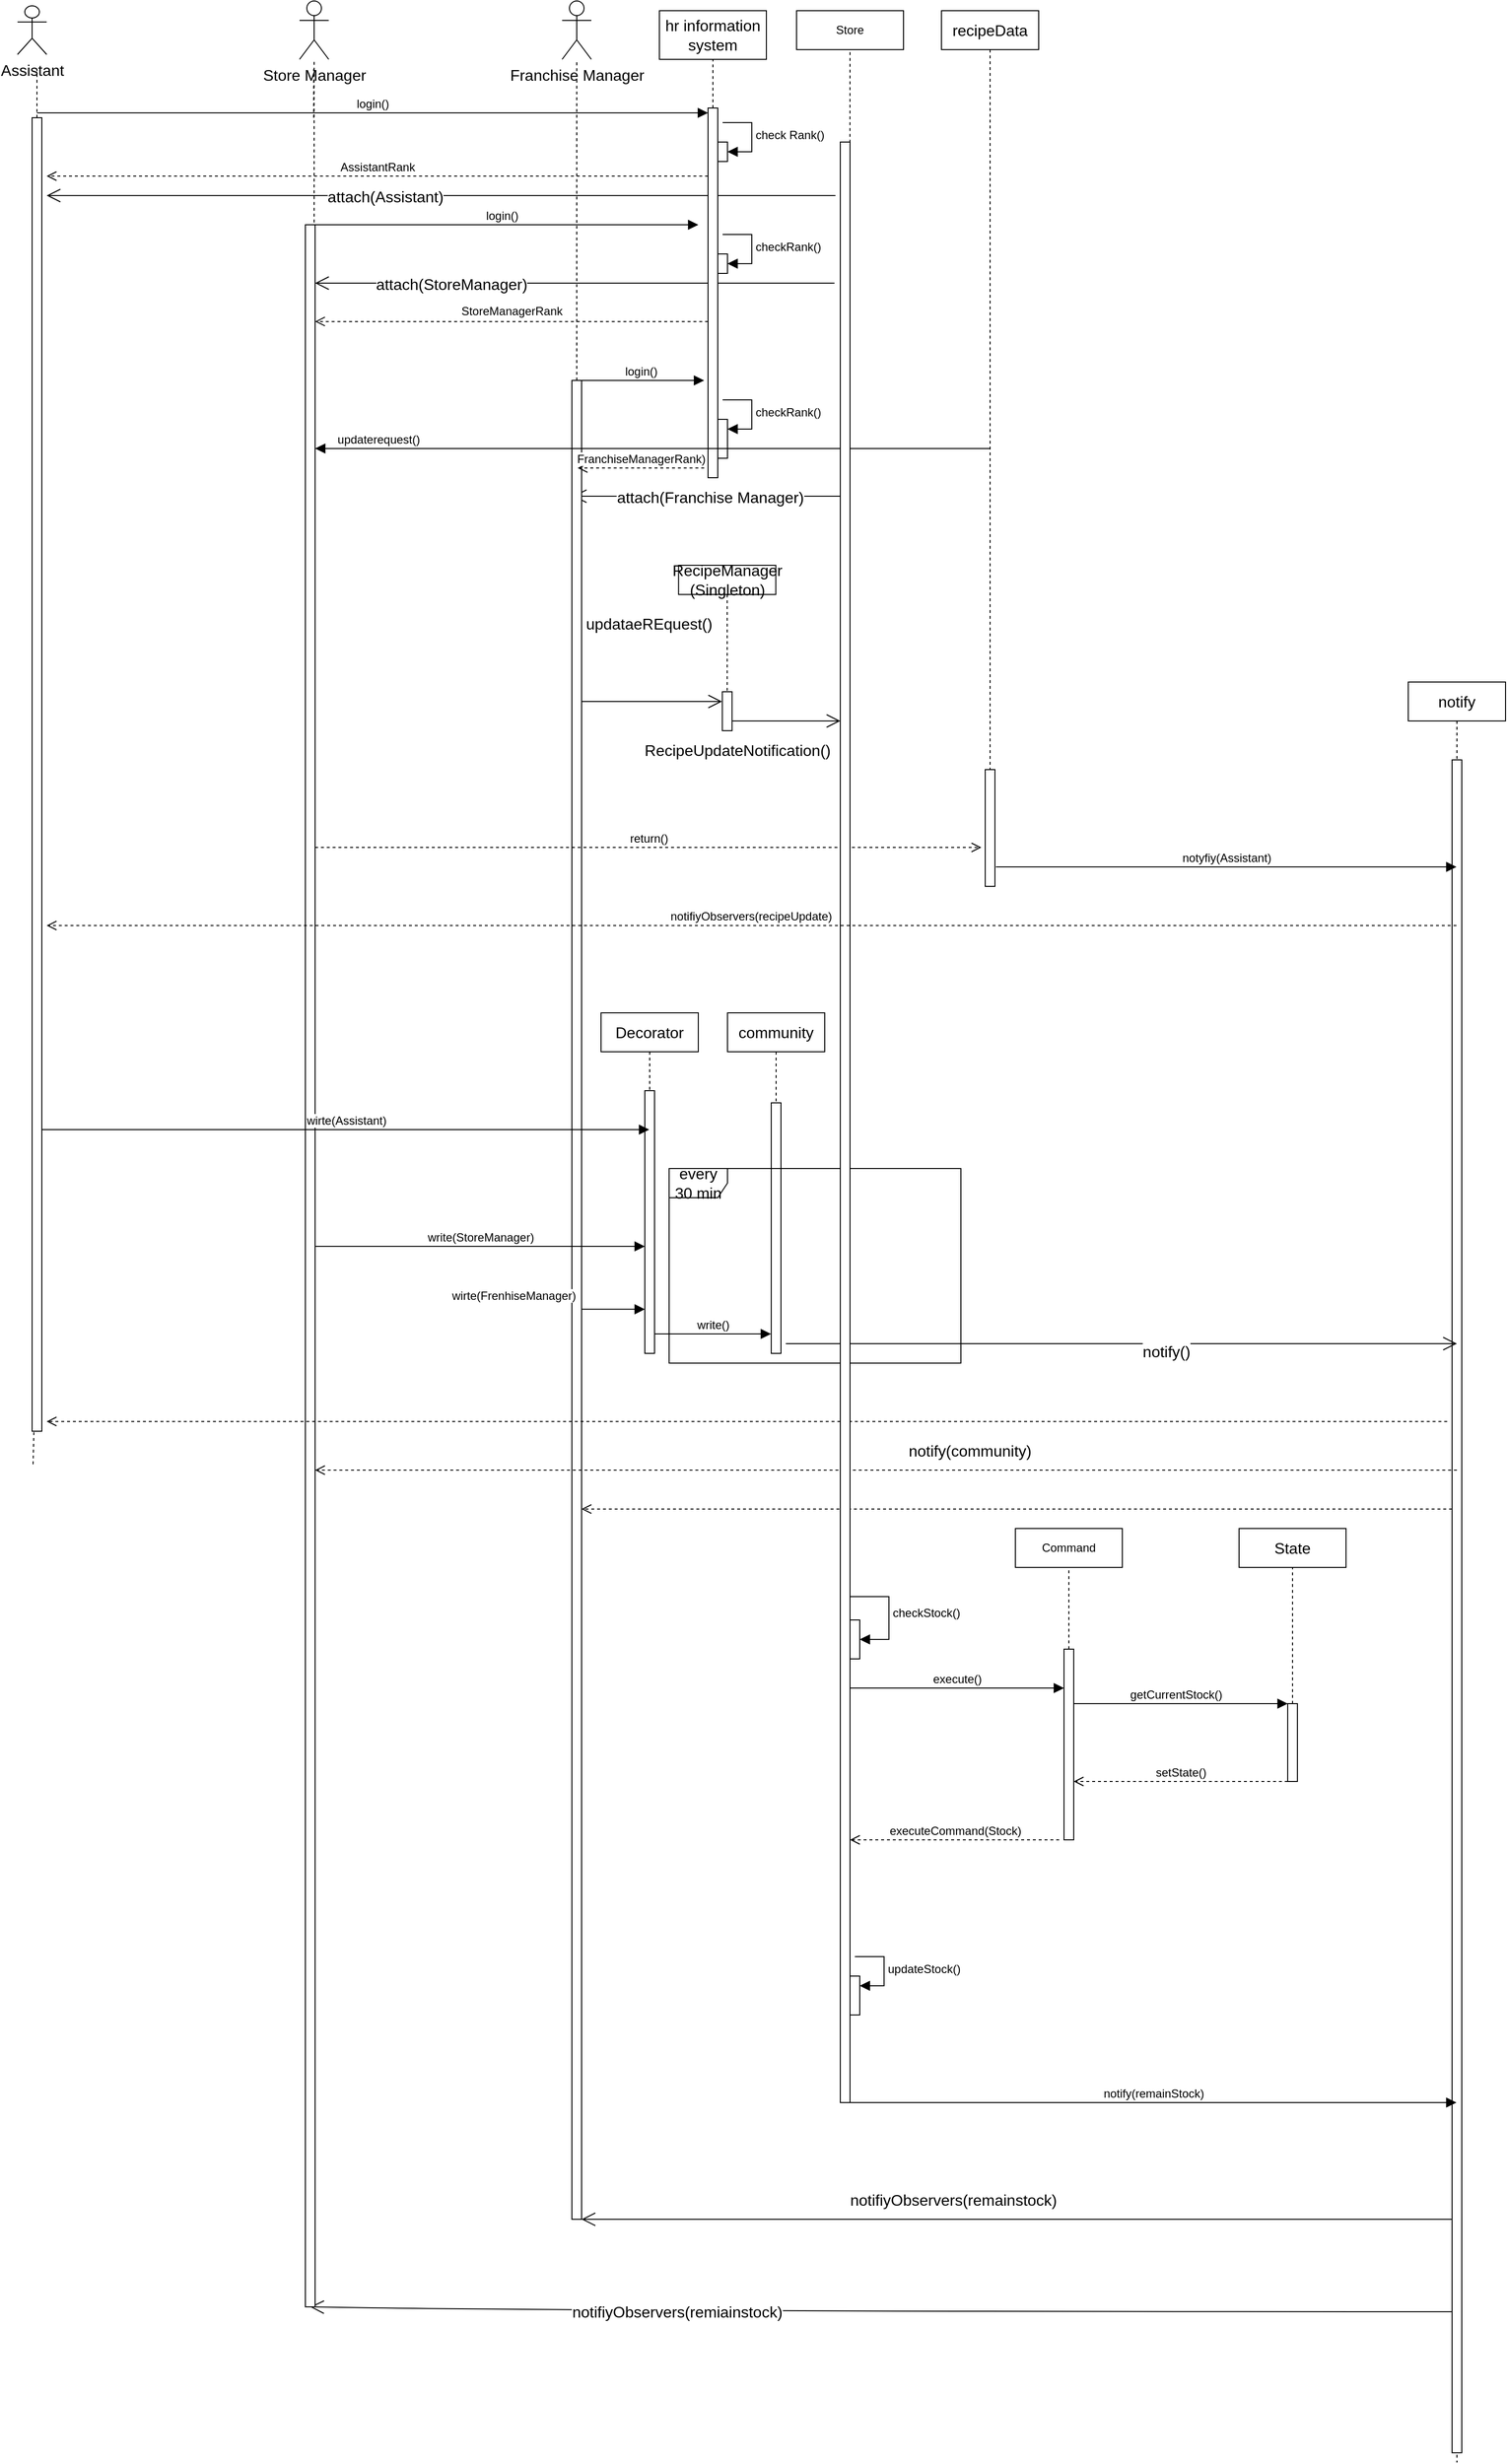 <mxfile version="22.1.7" type="github">
  <diagram name="Page-1" id="2YBvvXClWsGukQMizWep">
    <mxGraphModel dx="2350" dy="880" grid="1" gridSize="10" guides="1" tooltips="1" connect="1" arrows="1" fold="1" page="1" pageScale="1" pageWidth="850" pageHeight="1100" math="0" shadow="0">
      <root>
        <mxCell id="0" />
        <mxCell id="1" parent="0" />
        <mxCell id="p7WoEbJchlRS9h8bYFal-6" value="" style="endArrow=none;dashed=1;html=1;rounded=0;fontSize=12;startSize=8;endSize=8;curved=1;entryX=0.5;entryY=1;entryDx=0;entryDy=0;" parent="1" edge="1" source="8JMWmsobs42TtY2pyzW2-10">
          <mxGeometry width="50" height="50" relative="1" as="geometry">
            <mxPoint x="-760" y="1330" as="sourcePoint" />
            <mxPoint x="-760" y="110" as="targetPoint" />
          </mxGeometry>
        </mxCell>
        <mxCell id="p7WoEbJchlRS9h8bYFal-7" value="" style="endArrow=none;dashed=1;html=1;rounded=0;fontSize=12;startSize=8;endSize=8;curved=1;entryX=0.5;entryY=1;entryDx=0;entryDy=0;" parent="1" edge="1">
          <mxGeometry width="50" height="50" relative="1" as="geometry">
            <mxPoint x="-475.5" y="160" as="sourcePoint" />
            <mxPoint x="-475.5" y="110" as="targetPoint" />
          </mxGeometry>
        </mxCell>
        <mxCell id="p7WoEbJchlRS9h8bYFal-17" value="" style="endArrow=none;dashed=1;html=1;rounded=0;fontSize=12;startSize=8;endSize=8;curved=1;" parent="1" target="p7WoEbJchlRS9h8bYFal-27" edge="1">
          <mxGeometry width="50" height="50" relative="1" as="geometry">
            <mxPoint x="-475" y="1341.6" as="sourcePoint" />
            <mxPoint x="-475" y="280" as="targetPoint" />
          </mxGeometry>
        </mxCell>
        <mxCell id="p7WoEbJchlRS9h8bYFal-18" value="Assistant" style="shape=umlActor;verticalLabelPosition=bottom;verticalAlign=top;html=1;fontSize=16;" parent="1" vertex="1">
          <mxGeometry x="-780" y="45" width="30" height="50" as="geometry" />
        </mxCell>
        <mxCell id="p7WoEbJchlRS9h8bYFal-27" value="Store Manager" style="shape=umlActor;verticalLabelPosition=bottom;verticalAlign=top;html=1;fontSize=16;" parent="1" vertex="1">
          <mxGeometry x="-490" y="40" width="30" height="60" as="geometry" />
        </mxCell>
        <mxCell id="p7WoEbJchlRS9h8bYFal-36" value="Franchise Manager" style="shape=umlActor;verticalLabelPosition=bottom;verticalAlign=top;html=1;fontSize=16;" parent="1" vertex="1">
          <mxGeometry x="-220" y="40" width="30" height="60" as="geometry" />
        </mxCell>
        <mxCell id="gc6M7kXXbNBJsoaqooto-32" value="" style="endArrow=none;dashed=1;html=1;rounded=0;fontSize=12;startSize=8;endSize=8;curved=1;" parent="1" source="4-8IhBOuxSo1LfB9Gyf2-16" target="p7WoEbJchlRS9h8bYFal-36" edge="1">
          <mxGeometry width="50" height="50" relative="1" as="geometry">
            <mxPoint x="-207.5" y="1320" as="sourcePoint" />
            <mxPoint x="-202.5" y="810" as="targetPoint" />
          </mxGeometry>
        </mxCell>
        <mxCell id="WMcf0pYSPStvVH_ctqiE-1" value="Store" style="html=1;whiteSpace=wrap;" parent="1" vertex="1">
          <mxGeometry x="21" y="50" width="110" height="40" as="geometry" />
        </mxCell>
        <mxCell id="WMcf0pYSPStvVH_ctqiE-8" value="" style="endArrow=none;dashed=1;html=1;rounded=0;entryX=0.5;entryY=1;entryDx=0;entryDy=0;" parent="1" edge="1" target="WMcf0pYSPStvVH_ctqiE-1">
          <mxGeometry width="50" height="50" relative="1" as="geometry">
            <mxPoint x="74.91" y="1379.6" as="sourcePoint" />
            <mxPoint x="74.5" y="320" as="targetPoint" />
          </mxGeometry>
        </mxCell>
        <mxCell id="4-8IhBOuxSo1LfB9Gyf2-3" value="" style="endArrow=open;endFill=1;endSize=12;html=1;rounded=0;fontSize=12;curved=1;" parent="1" edge="1">
          <mxGeometry width="160" relative="1" as="geometry">
            <mxPoint x="60" y="330" as="sourcePoint" />
            <mxPoint x="-474.0" y="330" as="targetPoint" />
          </mxGeometry>
        </mxCell>
        <mxCell id="4-8IhBOuxSo1LfB9Gyf2-4" value="attach(StoreManager)" style="edgeLabel;html=1;align=center;verticalAlign=middle;resizable=0;points=[];fontSize=16;" parent="4-8IhBOuxSo1LfB9Gyf2-3" vertex="1" connectable="0">
          <mxGeometry x="0.226" y="1" relative="1" as="geometry">
            <mxPoint x="-67" as="offset" />
          </mxGeometry>
        </mxCell>
        <mxCell id="4-8IhBOuxSo1LfB9Gyf2-5" value="" style="endArrow=open;endFill=1;endSize=12;html=1;rounded=0;fontSize=12;curved=1;entryX=1;entryY=1;entryDx=0;entryDy=-5;entryPerimeter=0;" parent="1" edge="1" source="8JMWmsobs42TtY2pyzW2-98">
          <mxGeometry width="160" relative="1" as="geometry">
            <mxPoint x="71" y="2415" as="sourcePoint" />
            <mxPoint x="-479" y="2410" as="targetPoint" />
            <Array as="points">
              <mxPoint x="-199" y="2415" />
            </Array>
          </mxGeometry>
        </mxCell>
        <mxCell id="4-8IhBOuxSo1LfB9Gyf2-6" value="notifiyObservers(remiainstock)" style="edgeLabel;html=1;align=center;verticalAlign=middle;resizable=0;points=[];fontSize=16;" parent="4-8IhBOuxSo1LfB9Gyf2-5" vertex="1" connectable="0">
          <mxGeometry x="0.226" y="1" relative="1" as="geometry">
            <mxPoint x="-79" y="-1" as="offset" />
          </mxGeometry>
        </mxCell>
        <mxCell id="4-8IhBOuxSo1LfB9Gyf2-8" value="" style="endArrow=open;endFill=1;endSize=12;html=1;rounded=0;fontSize=12;curved=1;" parent="1" edge="1">
          <mxGeometry width="160" relative="1" as="geometry">
            <mxPoint x="66" y="549" as="sourcePoint" />
            <mxPoint x="-209" y="549" as="targetPoint" />
          </mxGeometry>
        </mxCell>
        <mxCell id="4-8IhBOuxSo1LfB9Gyf2-9" value="attach(Franchise Manager)" style="edgeLabel;html=1;align=center;verticalAlign=middle;resizable=0;points=[];fontSize=16;" parent="4-8IhBOuxSo1LfB9Gyf2-8" vertex="1" connectable="0">
          <mxGeometry x="0.226" y="1" relative="1" as="geometry">
            <mxPoint x="34" as="offset" />
          </mxGeometry>
        </mxCell>
        <mxCell id="4-8IhBOuxSo1LfB9Gyf2-12" value="" style="endArrow=open;endFill=1;endSize=12;html=1;rounded=0;fontSize=12;curved=1;" parent="1" edge="1" source="8JMWmsobs42TtY2pyzW2-98">
          <mxGeometry width="160" relative="1" as="geometry">
            <mxPoint x="70" y="2320" as="sourcePoint" />
            <mxPoint x="-200" y="2320" as="targetPoint" />
          </mxGeometry>
        </mxCell>
        <mxCell id="4-8IhBOuxSo1LfB9Gyf2-13" value="notifiyObservers(remainstock)" style="edgeLabel;html=1;align=center;verticalAlign=middle;resizable=0;points=[];fontSize=16;" parent="4-8IhBOuxSo1LfB9Gyf2-12" vertex="1" connectable="0">
          <mxGeometry x="0.226" y="1" relative="1" as="geometry">
            <mxPoint x="34" y="-21" as="offset" />
          </mxGeometry>
        </mxCell>
        <mxCell id="4-8IhBOuxSo1LfB9Gyf2-15" value="" style="html=1;points=[[0,0,0,0,5],[0,1,0,0,-5],[1,0,0,0,5],[1,1,0,0,-5]];perimeter=orthogonalPerimeter;outlineConnect=0;targetShapes=umlLifeline;portConstraint=eastwest;newEdgeStyle={&quot;curved&quot;:0,&quot;rounded&quot;:0};fontSize=16;" parent="1" vertex="1">
          <mxGeometry x="-484" y="270" width="10" height="2140" as="geometry" />
        </mxCell>
        <mxCell id="4-8IhBOuxSo1LfB9Gyf2-17" value="" style="endArrow=none;dashed=1;html=1;rounded=0;fontSize=12;startSize=8;endSize=8;curved=1;" parent="1" edge="1">
          <mxGeometry width="50" height="50" relative="1" as="geometry">
            <mxPoint x="-201.5" y="1760" as="sourcePoint" />
            <mxPoint x="-201.5" y="1650" as="targetPoint" />
          </mxGeometry>
        </mxCell>
        <mxCell id="4-8IhBOuxSo1LfB9Gyf2-16" value="" style="html=1;points=[[0,0,0,0,5],[0,1,0,0,-5],[1,0,0,0,5],[1,1,0,0,-5]];perimeter=orthogonalPerimeter;outlineConnect=0;targetShapes=umlLifeline;portConstraint=eastwest;newEdgeStyle={&quot;curved&quot;:0,&quot;rounded&quot;:0};fontSize=16;" parent="1" vertex="1">
          <mxGeometry x="-210" y="430" width="10" height="1890" as="geometry" />
        </mxCell>
        <mxCell id="4-8IhBOuxSo1LfB9Gyf2-26" value="" style="html=1;points=[[0,0,0,0,5],[0,1,0,0,-5],[1,0,0,0,5],[1,1,0,0,-5]];perimeter=orthogonalPerimeter;outlineConnect=0;targetShapes=umlLifeline;portConstraint=eastwest;newEdgeStyle={&quot;curved&quot;:0,&quot;rounded&quot;:0};fontSize=16;" parent="1" vertex="1">
          <mxGeometry x="76" y="2070" width="10" height="40" as="geometry" />
        </mxCell>
        <mxCell id="4-8IhBOuxSo1LfB9Gyf2-27" value="updateStock()" style="html=1;align=left;spacingLeft=2;endArrow=block;rounded=0;edgeStyle=orthogonalEdgeStyle;curved=0;rounded=0;fontSize=12;startSize=8;endSize=8;" parent="1" target="4-8IhBOuxSo1LfB9Gyf2-26" edge="1">
          <mxGeometry relative="1" as="geometry">
            <mxPoint x="81" y="2050" as="sourcePoint" />
            <Array as="points">
              <mxPoint x="111" y="2080" />
            </Array>
          </mxGeometry>
        </mxCell>
        <mxCell id="4-8IhBOuxSo1LfB9Gyf2-28" value="execute()" style="html=1;verticalAlign=bottom;endArrow=block;curved=0;rounded=0;fontSize=12;startSize=8;endSize=8;" parent="1" edge="1">
          <mxGeometry width="80" relative="1" as="geometry">
            <mxPoint x="76" y="1774" as="sourcePoint" />
            <mxPoint x="296" y="1774" as="targetPoint" />
          </mxGeometry>
        </mxCell>
        <mxCell id="4-8IhBOuxSo1LfB9Gyf2-31" value="executeCommand(Stock)" style="html=1;verticalAlign=bottom;endArrow=open;dashed=1;endSize=8;curved=0;rounded=0;fontSize=12;" parent="1" edge="1">
          <mxGeometry relative="1" as="geometry">
            <mxPoint x="291" y="1930" as="sourcePoint" />
            <mxPoint x="76" y="1930" as="targetPoint" />
          </mxGeometry>
        </mxCell>
        <mxCell id="4-8IhBOuxSo1LfB9Gyf2-38" value="getCurrentStock()" style="html=1;verticalAlign=bottom;endArrow=block;curved=0;rounded=0;fontSize=12;startSize=8;endSize=8;" parent="1" edge="1">
          <mxGeometry width="80" relative="1" as="geometry">
            <mxPoint x="296" y="1790" as="sourcePoint" />
            <mxPoint x="526" y="1790" as="targetPoint" />
            <mxPoint as="offset" />
          </mxGeometry>
        </mxCell>
        <mxCell id="4-8IhBOuxSo1LfB9Gyf2-40" value="" style="endArrow=none;dashed=1;html=1;rounded=0;entryX=0.569;entryY=1.008;entryDx=0;entryDy=0;entryPerimeter=0;" parent="1" target="4-8IhBOuxSo1LfB9Gyf2-39" edge="1">
          <mxGeometry width="50" height="50" relative="1" as="geometry">
            <mxPoint x="302" y="1932" as="sourcePoint" />
            <mxPoint x="310.5" y="1125" as="targetPoint" />
          </mxGeometry>
        </mxCell>
        <mxCell id="4-8IhBOuxSo1LfB9Gyf2-39" value="" style="html=1;points=[[0,0,0,0,5],[0,1,0,0,-5],[1,0,0,0,5],[1,1,0,0,-5]];perimeter=orthogonalPerimeter;outlineConnect=0;targetShapes=umlLifeline;portConstraint=eastwest;newEdgeStyle={&quot;curved&quot;:0,&quot;rounded&quot;:0};fontSize=16;" parent="1" vertex="1">
          <mxGeometry x="296" y="1734" width="10" height="196" as="geometry" />
        </mxCell>
        <mxCell id="4-8IhBOuxSo1LfB9Gyf2-42" value="" style="html=1;points=[[0,0,0,0,5],[0,1,0,0,-5],[1,0,0,0,5],[1,1,0,0,-5]];perimeter=orthogonalPerimeter;outlineConnect=0;targetShapes=umlLifeline;portConstraint=eastwest;newEdgeStyle={&quot;curved&quot;:0,&quot;rounded&quot;:0};fontSize=16;" parent="1" vertex="1">
          <mxGeometry x="526" y="1790" width="10" height="80" as="geometry" />
        </mxCell>
        <mxCell id="4-8IhBOuxSo1LfB9Gyf2-47" value="setState()" style="html=1;verticalAlign=bottom;endArrow=open;dashed=1;endSize=8;curved=0;rounded=0;fontSize=12;" parent="1" source="4-8IhBOuxSo1LfB9Gyf2-42" edge="1">
          <mxGeometry relative="1" as="geometry">
            <mxPoint x="386" y="1870" as="sourcePoint" />
            <mxPoint x="306" y="1870" as="targetPoint" />
          </mxGeometry>
        </mxCell>
        <mxCell id="8JMWmsobs42TtY2pyzW2-4" value="" style="endArrow=open;endFill=1;endSize=12;html=1;rounded=0;fontSize=12;curved=1;" edge="1" parent="1">
          <mxGeometry width="160" relative="1" as="geometry">
            <mxPoint x="61" y="240" as="sourcePoint" />
            <mxPoint x="-750" y="240" as="targetPoint" />
          </mxGeometry>
        </mxCell>
        <mxCell id="8JMWmsobs42TtY2pyzW2-5" value="attach(Assistant)" style="edgeLabel;html=1;align=center;verticalAlign=middle;resizable=0;points=[];fontSize=16;" vertex="1" connectable="0" parent="8JMWmsobs42TtY2pyzW2-4">
          <mxGeometry x="0.226" y="1" relative="1" as="geometry">
            <mxPoint x="34" as="offset" />
          </mxGeometry>
        </mxCell>
        <mxCell id="8JMWmsobs42TtY2pyzW2-9" value="" style="endArrow=none;dashed=1;html=1;rounded=0;fontSize=12;startSize=8;endSize=8;curved=1;" edge="1" parent="1" target="8JMWmsobs42TtY2pyzW2-10">
          <mxGeometry width="50" height="50" relative="1" as="geometry">
            <mxPoint x="-764" y="1544" as="sourcePoint" />
            <mxPoint x="-760" y="1270" as="targetPoint" />
            <Array as="points">
              <mxPoint x="-760" y="1380" />
            </Array>
          </mxGeometry>
        </mxCell>
        <mxCell id="8JMWmsobs42TtY2pyzW2-10" value="" style="html=1;points=[[0,0,0,0,5],[0,1,0,0,-5],[1,0,0,0,5],[1,1,0,0,-5]];perimeter=orthogonalPerimeter;outlineConnect=0;targetShapes=umlLifeline;portConstraint=eastwest;newEdgeStyle={&quot;curved&quot;:0,&quot;rounded&quot;:0};fontSize=16;" vertex="1" parent="1">
          <mxGeometry x="-765" y="160" width="10" height="1350" as="geometry" />
        </mxCell>
        <mxCell id="8JMWmsobs42TtY2pyzW2-11" value="" style="html=1;points=[[0,0,0,0,5],[0,1,0,0,-5],[1,0,0,0,5],[1,1,0,0,-5]];perimeter=orthogonalPerimeter;outlineConnect=0;targetShapes=umlLifeline;portConstraint=eastwest;newEdgeStyle={&quot;curved&quot;:0,&quot;rounded&quot;:0};fontSize=16;" vertex="1" parent="1">
          <mxGeometry x="76" y="1704" width="10" height="40" as="geometry" />
        </mxCell>
        <mxCell id="8JMWmsobs42TtY2pyzW2-12" value="checkStock()" style="html=1;align=left;spacingLeft=2;endArrow=block;rounded=0;edgeStyle=orthogonalEdgeStyle;curved=0;rounded=0;fontSize=12;startSize=8;endSize=8;" edge="1" target="8JMWmsobs42TtY2pyzW2-11" parent="1">
          <mxGeometry relative="1" as="geometry">
            <mxPoint x="76" y="1680" as="sourcePoint" />
            <Array as="points">
              <mxPoint x="116" y="1680" />
              <mxPoint x="116" y="1724" />
            </Array>
          </mxGeometry>
        </mxCell>
        <mxCell id="8JMWmsobs42TtY2pyzW2-13" value="hr information system" style="html=1;whiteSpace=wrap;fontSize=16;" vertex="1" parent="1">
          <mxGeometry x="-120" y="50" width="110" height="50" as="geometry" />
        </mxCell>
        <mxCell id="8JMWmsobs42TtY2pyzW2-14" value="" style="endArrow=none;dashed=1;html=1;rounded=0;fontSize=12;startSize=8;endSize=8;curved=1;entryX=0.5;entryY=1;entryDx=0;entryDy=0;" edge="1" parent="1" source="8JMWmsobs42TtY2pyzW2-16" target="8JMWmsobs42TtY2pyzW2-13">
          <mxGeometry width="50" height="50" relative="1" as="geometry">
            <mxPoint x="-65" y="450" as="sourcePoint" />
            <mxPoint x="-400" y="110" as="targetPoint" />
          </mxGeometry>
        </mxCell>
        <mxCell id="8JMWmsobs42TtY2pyzW2-17" value="" style="endArrow=none;dashed=1;html=1;rounded=0;fontSize=12;startSize=8;endSize=8;curved=1;entryX=0.5;entryY=1;entryDx=0;entryDy=0;" edge="1" parent="1" target="8JMWmsobs42TtY2pyzW2-16">
          <mxGeometry width="50" height="50" relative="1" as="geometry">
            <mxPoint x="-65" y="450" as="sourcePoint" />
            <mxPoint x="-65" y="100" as="targetPoint" />
          </mxGeometry>
        </mxCell>
        <mxCell id="8JMWmsobs42TtY2pyzW2-16" value="" style="html=1;points=[[0,0,0,0,5],[0,1,0,0,-5],[1,0,0,0,5],[1,1,0,0,-5]];perimeter=orthogonalPerimeter;outlineConnect=0;targetShapes=umlLifeline;portConstraint=eastwest;newEdgeStyle={&quot;curved&quot;:0,&quot;rounded&quot;:0};fontSize=16;" vertex="1" parent="1">
          <mxGeometry x="-70" y="150" width="10" height="380" as="geometry" />
        </mxCell>
        <mxCell id="8JMWmsobs42TtY2pyzW2-24" value="login()" style="html=1;verticalAlign=bottom;endArrow=block;curved=0;rounded=0;fontSize=12;startSize=8;endSize=8;entryX=0;entryY=0;entryDx=0;entryDy=5;entryPerimeter=0;" edge="1" parent="1" target="8JMWmsobs42TtY2pyzW2-16">
          <mxGeometry width="80" relative="1" as="geometry">
            <mxPoint x="-760" y="155" as="sourcePoint" />
            <mxPoint x="-684" y="150" as="targetPoint" />
          </mxGeometry>
        </mxCell>
        <mxCell id="8JMWmsobs42TtY2pyzW2-25" value="login()" style="html=1;verticalAlign=bottom;endArrow=block;curved=0;rounded=0;fontSize=12;startSize=8;endSize=8;" edge="1" parent="1">
          <mxGeometry width="80" relative="1" as="geometry">
            <mxPoint x="-484" y="270" as="sourcePoint" />
            <mxPoint x="-80" y="270" as="targetPoint" />
          </mxGeometry>
        </mxCell>
        <mxCell id="8JMWmsobs42TtY2pyzW2-26" value="login()" style="html=1;verticalAlign=bottom;endArrow=block;curved=0;rounded=0;fontSize=12;startSize=8;endSize=8;" edge="1" parent="1">
          <mxGeometry width="80" relative="1" as="geometry">
            <mxPoint x="-204" y="430" as="sourcePoint" />
            <mxPoint x="-74" y="430" as="targetPoint" />
          </mxGeometry>
        </mxCell>
        <mxCell id="8JMWmsobs42TtY2pyzW2-27" value="AssistantRank" style="html=1;verticalAlign=bottom;endArrow=open;dashed=1;endSize=8;curved=0;rounded=0;fontSize=12;" edge="1" parent="1" source="8JMWmsobs42TtY2pyzW2-16">
          <mxGeometry relative="1" as="geometry">
            <mxPoint x="-170" y="210" as="sourcePoint" />
            <mxPoint x="-750" y="220" as="targetPoint" />
            <mxPoint as="offset" />
          </mxGeometry>
        </mxCell>
        <mxCell id="8JMWmsobs42TtY2pyzW2-30" value="StoreManagerRank&lt;span style=&quot;color: rgb(255, 255, 255); font-family: &amp;quot;Söhne Mono&amp;quot;, Monaco, &amp;quot;Andale Mono&amp;quot;, &amp;quot;Ubuntu Mono&amp;quot;, monospace; font-size: 14px; text-align: left; background-color: rgb(0, 0, 0);&quot;&gt; &lt;/span&gt;" style="html=1;verticalAlign=bottom;endArrow=open;dashed=1;endSize=8;curved=0;rounded=0;fontSize=12;" edge="1" parent="1">
          <mxGeometry relative="1" as="geometry">
            <mxPoint x="-70" y="369.47" as="sourcePoint" />
            <mxPoint x="-474" y="369.47" as="targetPoint" />
            <Array as="points">
              <mxPoint x="-140" y="369.47" />
            </Array>
          </mxGeometry>
        </mxCell>
        <mxCell id="8JMWmsobs42TtY2pyzW2-31" value="" style="html=1;points=[[0,0,0,0,5],[0,1,0,0,-5],[1,0,0,0,5],[1,1,0,0,-5]];perimeter=orthogonalPerimeter;outlineConnect=0;targetShapes=umlLifeline;portConstraint=eastwest;newEdgeStyle={&quot;curved&quot;:0,&quot;rounded&quot;:0};fontSize=16;" vertex="1" parent="1">
          <mxGeometry x="-60" y="185" width="10" height="20" as="geometry" />
        </mxCell>
        <mxCell id="8JMWmsobs42TtY2pyzW2-32" value="check Rank()" style="html=1;align=left;spacingLeft=2;endArrow=block;rounded=0;edgeStyle=orthogonalEdgeStyle;curved=0;rounded=0;fontSize=12;startSize=8;endSize=8;" edge="1" target="8JMWmsobs42TtY2pyzW2-31" parent="1">
          <mxGeometry relative="1" as="geometry">
            <mxPoint x="-55" y="165" as="sourcePoint" />
            <Array as="points">
              <mxPoint x="-25" y="195" />
            </Array>
            <mxPoint as="offset" />
          </mxGeometry>
        </mxCell>
        <mxCell id="8JMWmsobs42TtY2pyzW2-39" value="" style="html=1;points=[[0,0,0,0,5],[0,1,0,0,-5],[1,0,0,0,5],[1,1,0,0,-5]];perimeter=orthogonalPerimeter;outlineConnect=0;targetShapes=umlLifeline;portConstraint=eastwest;newEdgeStyle={&quot;curved&quot;:0,&quot;rounded&quot;:0};fontSize=16;" vertex="1" parent="1">
          <mxGeometry x="-60" y="300" width="10" height="20" as="geometry" />
        </mxCell>
        <mxCell id="8JMWmsobs42TtY2pyzW2-40" value="checkRank()" style="html=1;align=left;spacingLeft=2;endArrow=block;rounded=0;edgeStyle=orthogonalEdgeStyle;curved=0;rounded=0;fontSize=12;startSize=8;endSize=8;" edge="1" parent="1" target="8JMWmsobs42TtY2pyzW2-39">
          <mxGeometry relative="1" as="geometry">
            <mxPoint x="-55" y="280" as="sourcePoint" />
            <Array as="points">
              <mxPoint x="-25" y="310" />
            </Array>
            <mxPoint as="offset" />
          </mxGeometry>
        </mxCell>
        <mxCell id="8JMWmsobs42TtY2pyzW2-44" value="FranchiseManagerRank)" style="html=1;verticalAlign=bottom;endArrow=open;dashed=1;endSize=8;curved=0;rounded=0;fontSize=12;exitX=0;exitY=0.621;exitDx=0;exitDy=0;exitPerimeter=0;" edge="1" parent="1">
          <mxGeometry relative="1" as="geometry">
            <mxPoint x="-74" y="520" as="sourcePoint" />
            <mxPoint x="-204" y="520" as="targetPoint" />
          </mxGeometry>
        </mxCell>
        <mxCell id="8JMWmsobs42TtY2pyzW2-52" value="" style="html=1;points=[[0,0,0,0,5],[0,1,0,0,-5],[1,0,0,0,5],[1,1,0,0,-5]];perimeter=orthogonalPerimeter;outlineConnect=0;targetShapes=umlLifeline;portConstraint=eastwest;newEdgeStyle={&quot;curved&quot;:0,&quot;rounded&quot;:0};fontSize=16;" vertex="1" parent="1">
          <mxGeometry x="-60" y="470" width="10" height="40" as="geometry" />
        </mxCell>
        <mxCell id="8JMWmsobs42TtY2pyzW2-53" value="checkRank()" style="html=1;align=left;spacingLeft=2;endArrow=block;rounded=0;edgeStyle=orthogonalEdgeStyle;curved=0;rounded=0;fontSize=12;startSize=8;endSize=8;" edge="1" target="8JMWmsobs42TtY2pyzW2-52" parent="1">
          <mxGeometry relative="1" as="geometry">
            <mxPoint x="-55" y="450" as="sourcePoint" />
            <Array as="points">
              <mxPoint x="-25" y="480" />
            </Array>
          </mxGeometry>
        </mxCell>
        <mxCell id="8JMWmsobs42TtY2pyzW2-57" style="edgeStyle=none;curved=1;rounded=0;orthogonalLoop=1;jettySize=auto;html=1;exitX=0.5;exitY=0;exitDx=0;exitDy=0;fontSize=12;startSize=8;endSize=8;" edge="1" parent="1" source="WMcf0pYSPStvVH_ctqiE-1" target="WMcf0pYSPStvVH_ctqiE-1">
          <mxGeometry relative="1" as="geometry" />
        </mxCell>
        <mxCell id="8JMWmsobs42TtY2pyzW2-58" style="edgeStyle=none;curved=1;rounded=0;orthogonalLoop=1;jettySize=auto;html=1;exitX=0.75;exitY=1;exitDx=0;exitDy=0;fontSize=12;startSize=8;endSize=8;" edge="1" parent="1" source="WMcf0pYSPStvVH_ctqiE-1" target="WMcf0pYSPStvVH_ctqiE-1">
          <mxGeometry relative="1" as="geometry" />
        </mxCell>
        <mxCell id="8JMWmsobs42TtY2pyzW2-62" value="RecipeManager&lt;br&gt;(Singleton)" style="shape=umlLifeline;perimeter=lifelinePerimeter;whiteSpace=wrap;html=1;container=1;dropTarget=0;collapsible=0;recursiveResize=0;outlineConnect=0;portConstraint=eastwest;newEdgeStyle={&quot;curved&quot;:0,&quot;rounded&quot;:0};fontSize=16;size=30;" vertex="1" parent="1">
          <mxGeometry x="-100.3" y="620" width="100" height="170" as="geometry" />
        </mxCell>
        <mxCell id="8JMWmsobs42TtY2pyzW2-75" value="" style="html=1;points=[[0,0,0,0,5],[0,1,0,0,-5],[1,0,0,0,5],[1,1,0,0,-5]];perimeter=orthogonalPerimeter;outlineConnect=0;targetShapes=umlLifeline;portConstraint=eastwest;newEdgeStyle={&quot;curved&quot;:0,&quot;rounded&quot;:0};fontSize=16;" vertex="1" parent="8JMWmsobs42TtY2pyzW2-62">
          <mxGeometry x="45" y="130" width="10" height="40" as="geometry" />
        </mxCell>
        <mxCell id="8JMWmsobs42TtY2pyzW2-63" value="" style="endArrow=open;endFill=1;endSize=12;html=1;rounded=0;fontSize=12;curved=1;" edge="1" parent="1">
          <mxGeometry width="160" relative="1" as="geometry">
            <mxPoint x="-200" y="760" as="sourcePoint" />
            <mxPoint x="-55.6" y="760.0" as="targetPoint" />
            <Array as="points">
              <mxPoint x="-80" y="760" />
            </Array>
          </mxGeometry>
        </mxCell>
        <mxCell id="8JMWmsobs42TtY2pyzW2-65" value="updataeREquest()" style="edgeLabel;html=1;align=center;verticalAlign=middle;resizable=0;points=[];fontSize=16;" vertex="1" connectable="0" parent="8JMWmsobs42TtY2pyzW2-63">
          <mxGeometry x="-0.046" y="3" relative="1" as="geometry">
            <mxPoint y="-77" as="offset" />
          </mxGeometry>
        </mxCell>
        <mxCell id="8JMWmsobs42TtY2pyzW2-68" value="" style="endArrow=open;endFill=1;endSize=12;html=1;rounded=0;fontSize=12;curved=1;" edge="1" parent="1">
          <mxGeometry width="160" relative="1" as="geometry">
            <mxPoint x="-45.3" y="780" as="sourcePoint" />
            <mxPoint x="66" y="780" as="targetPoint" />
            <Array as="points">
              <mxPoint x="20" y="780" />
            </Array>
          </mxGeometry>
        </mxCell>
        <mxCell id="8JMWmsobs42TtY2pyzW2-70" value="RecipeUpdateNotification()" style="edgeLabel;html=1;align=center;verticalAlign=middle;resizable=0;points=[];fontSize=16;" vertex="1" connectable="0" parent="8JMWmsobs42TtY2pyzW2-68">
          <mxGeometry x="0.087" y="-3" relative="1" as="geometry">
            <mxPoint x="-55" y="27" as="offset" />
          </mxGeometry>
        </mxCell>
        <mxCell id="8JMWmsobs42TtY2pyzW2-89" value="updaterequest()" style="html=1;verticalAlign=bottom;endArrow=block;curved=0;rounded=0;fontSize=12;startSize=8;endSize=8;" edge="1" parent="1" source="8JMWmsobs42TtY2pyzW2-56" target="4-8IhBOuxSo1LfB9Gyf2-15">
          <mxGeometry x="0.814" width="80" relative="1" as="geometry">
            <mxPoint x="751.684" y="880" as="sourcePoint" />
            <mxPoint x="420" y="880" as="targetPoint" />
            <mxPoint as="offset" />
          </mxGeometry>
        </mxCell>
        <mxCell id="8JMWmsobs42TtY2pyzW2-90" value="return()" style="html=1;verticalAlign=bottom;endArrow=open;dashed=1;endSize=8;curved=0;rounded=0;fontSize=12;" edge="1" parent="1">
          <mxGeometry relative="1" as="geometry">
            <mxPoint x="-474" y="910" as="sourcePoint" />
            <mxPoint x="211" y="910.0" as="targetPoint" />
            <Array as="points">
              <mxPoint x="-424" y="910" />
            </Array>
          </mxGeometry>
        </mxCell>
        <mxCell id="8JMWmsobs42TtY2pyzW2-91" value="" style="endArrow=none;dashed=1;html=1;rounded=0;" edge="1" parent="1" source="4-8IhBOuxSo1LfB9Gyf2-39">
          <mxGeometry width="50" height="50" relative="1" as="geometry">
            <mxPoint x="305" y="1734" as="sourcePoint" />
            <mxPoint x="301" y="1640" as="targetPoint" />
          </mxGeometry>
        </mxCell>
        <mxCell id="WMcf0pYSPStvVH_ctqiE-2" value="Command" style="html=1;whiteSpace=wrap;" parent="1" vertex="1">
          <mxGeometry x="246" y="1610" width="110" height="40" as="geometry" />
        </mxCell>
        <mxCell id="8JMWmsobs42TtY2pyzW2-92" value="" style="endArrow=none;dashed=1;html=1;rounded=0;fontSize=12;startSize=8;endSize=8;curved=1;entryX=0.5;entryY=1;entryDx=0;entryDy=0;" edge="1" parent="1" source="4-8IhBOuxSo1LfB9Gyf2-42" target="4-8IhBOuxSo1LfB9Gyf2-34">
          <mxGeometry width="50" height="50" relative="1" as="geometry">
            <mxPoint x="535" y="1790" as="sourcePoint" />
            <mxPoint x="534.5" y="95" as="targetPoint" />
          </mxGeometry>
        </mxCell>
        <mxCell id="4-8IhBOuxSo1LfB9Gyf2-34" value="State" style="html=1;whiteSpace=wrap;fontSize=16;" parent="1" vertex="1">
          <mxGeometry x="476" y="1610" width="110" height="40" as="geometry" />
        </mxCell>
        <mxCell id="8JMWmsobs42TtY2pyzW2-56" value="recipeData" style="shape=umlLifeline;perimeter=lifelinePerimeter;whiteSpace=wrap;html=1;container=1;dropTarget=0;collapsible=0;recursiveResize=0;outlineConnect=0;portConstraint=eastwest;newEdgeStyle={&quot;curved&quot;:0,&quot;rounded&quot;:0};fontSize=16;" vertex="1" parent="1">
          <mxGeometry x="170" y="50" width="100" height="900" as="geometry" />
        </mxCell>
        <mxCell id="8JMWmsobs42TtY2pyzW2-83" value="" style="html=1;points=[[0,0,0,0,5],[0,1,0,0,-5],[1,0,0,0,5],[1,1,0,0,-5]];perimeter=orthogonalPerimeter;outlineConnect=0;targetShapes=umlLifeline;portConstraint=eastwest;newEdgeStyle={&quot;curved&quot;:0,&quot;rounded&quot;:0};fontSize=16;" vertex="1" parent="8JMWmsobs42TtY2pyzW2-56">
          <mxGeometry x="45" y="780" width="10" height="120" as="geometry" />
        </mxCell>
        <mxCell id="8JMWmsobs42TtY2pyzW2-97" value="community" style="shape=umlLifeline;perimeter=lifelinePerimeter;whiteSpace=wrap;html=1;container=1;dropTarget=0;collapsible=0;recursiveResize=0;outlineConnect=0;portConstraint=eastwest;newEdgeStyle={&quot;curved&quot;:0,&quot;rounded&quot;:0};fontSize=16;" vertex="1" parent="1">
          <mxGeometry x="-50" y="1080" width="100" height="350" as="geometry" />
        </mxCell>
        <mxCell id="8JMWmsobs42TtY2pyzW2-106" value="" style="html=1;points=[[0,0,0,0,5],[0,1,0,0,-5],[1,0,0,0,5],[1,1,0,0,-5]];perimeter=orthogonalPerimeter;outlineConnect=0;targetShapes=umlLifeline;portConstraint=eastwest;newEdgeStyle={&quot;curved&quot;:0,&quot;rounded&quot;:0};fontSize=16;" vertex="1" parent="8JMWmsobs42TtY2pyzW2-97">
          <mxGeometry x="45" y="92.5" width="10" height="257.5" as="geometry" />
        </mxCell>
        <mxCell id="8JMWmsobs42TtY2pyzW2-98" value="notify" style="shape=umlLifeline;perimeter=lifelinePerimeter;whiteSpace=wrap;html=1;container=1;dropTarget=0;collapsible=0;recursiveResize=0;outlineConnect=0;portConstraint=eastwest;newEdgeStyle={&quot;curved&quot;:0,&quot;rounded&quot;:0};fontSize=16;" vertex="1" parent="1">
          <mxGeometry x="650" y="740" width="100" height="1830" as="geometry" />
        </mxCell>
        <mxCell id="8JMWmsobs42TtY2pyzW2-99" value="" style="html=1;points=[[0,0,0,0,5],[0,1,0,0,-5],[1,0,0,0,5],[1,1,0,0,-5]];perimeter=orthogonalPerimeter;outlineConnect=0;targetShapes=umlLifeline;portConstraint=eastwest;newEdgeStyle={&quot;curved&quot;:0,&quot;rounded&quot;:0};fontSize=16;" vertex="1" parent="8JMWmsobs42TtY2pyzW2-98">
          <mxGeometry x="45" y="80" width="10" height="1740" as="geometry" />
        </mxCell>
        <mxCell id="8JMWmsobs42TtY2pyzW2-100" value="notyfiy(Assistant)" style="html=1;verticalAlign=bottom;endArrow=block;curved=0;rounded=0;fontSize=12;startSize=8;endSize=8;" edge="1" parent="1" target="8JMWmsobs42TtY2pyzW2-98">
          <mxGeometry width="80" relative="1" as="geometry">
            <mxPoint x="226" y="930" as="sourcePoint" />
            <mxPoint x="306" y="930" as="targetPoint" />
          </mxGeometry>
        </mxCell>
        <mxCell id="8JMWmsobs42TtY2pyzW2-103" value="notify(remainStock)" style="html=1;verticalAlign=bottom;endArrow=block;curved=0;rounded=0;fontSize=12;startSize=8;endSize=8;" edge="1" parent="1" source="4-8IhBOuxSo1LfB9Gyf2-14" target="8JMWmsobs42TtY2pyzW2-98">
          <mxGeometry width="80" relative="1" as="geometry">
            <mxPoint x="76" y="2200" as="sourcePoint" />
            <mxPoint x="156" y="2200" as="targetPoint" />
            <Array as="points">
              <mxPoint x="126" y="2200" />
            </Array>
          </mxGeometry>
        </mxCell>
        <mxCell id="8JMWmsobs42TtY2pyzW2-104" value="Decorator" style="shape=umlLifeline;perimeter=lifelinePerimeter;whiteSpace=wrap;html=1;container=1;dropTarget=0;collapsible=0;recursiveResize=0;outlineConnect=0;portConstraint=eastwest;newEdgeStyle={&quot;curved&quot;:0,&quot;rounded&quot;:0};fontSize=16;" vertex="1" parent="1">
          <mxGeometry x="-180" y="1080" width="100" height="350" as="geometry" />
        </mxCell>
        <mxCell id="8JMWmsobs42TtY2pyzW2-105" value="" style="html=1;points=[[0,0,0,0,5],[0,1,0,0,-5],[1,0,0,0,5],[1,1,0,0,-5]];perimeter=orthogonalPerimeter;outlineConnect=0;targetShapes=umlLifeline;portConstraint=eastwest;newEdgeStyle={&quot;curved&quot;:0,&quot;rounded&quot;:0};fontSize=16;" vertex="1" parent="8JMWmsobs42TtY2pyzW2-104">
          <mxGeometry x="45" y="80" width="10" height="270" as="geometry" />
        </mxCell>
        <mxCell id="8JMWmsobs42TtY2pyzW2-107" value="wirte(Assistant)" style="html=1;verticalAlign=bottom;endArrow=block;curved=0;rounded=0;fontSize=12;startSize=8;endSize=8;" edge="1" parent="1" target="8JMWmsobs42TtY2pyzW2-104">
          <mxGeometry width="80" relative="1" as="geometry">
            <mxPoint x="-755" y="1200" as="sourcePoint" />
            <mxPoint x="-675" y="1200" as="targetPoint" />
          </mxGeometry>
        </mxCell>
        <mxCell id="8JMWmsobs42TtY2pyzW2-108" value="write(StoreManager)" style="html=1;verticalAlign=bottom;endArrow=block;curved=0;rounded=0;fontSize=12;startSize=8;endSize=8;" edge="1" parent="1" target="8JMWmsobs42TtY2pyzW2-105">
          <mxGeometry width="80" relative="1" as="geometry">
            <mxPoint x="-474" y="1320.0" as="sourcePoint" />
            <mxPoint x="-140" y="1320" as="targetPoint" />
          </mxGeometry>
        </mxCell>
        <mxCell id="8JMWmsobs42TtY2pyzW2-109" value="wirte(FrenhiseManager)" style="html=1;verticalAlign=bottom;endArrow=block;curved=0;rounded=0;fontSize=12;startSize=8;endSize=8;" edge="1" parent="1" source="4-8IhBOuxSo1LfB9Gyf2-16">
          <mxGeometry x="-1" y="70" width="80" relative="1" as="geometry">
            <mxPoint x="-474" y="1384.63" as="sourcePoint" />
            <mxPoint x="-135" y="1384.63" as="targetPoint" />
            <mxPoint x="-70" y="65" as="offset" />
          </mxGeometry>
        </mxCell>
        <mxCell id="8JMWmsobs42TtY2pyzW2-111" value="write()" style="html=1;verticalAlign=bottom;endArrow=block;curved=0;rounded=0;fontSize=12;startSize=8;endSize=8;" edge="1" parent="1">
          <mxGeometry width="80" relative="1" as="geometry">
            <mxPoint x="-124.75" y="1410" as="sourcePoint" />
            <mxPoint x="-5.25" y="1410" as="targetPoint" />
          </mxGeometry>
        </mxCell>
        <mxCell id="8JMWmsobs42TtY2pyzW2-112" value="every 30 min" style="shape=umlFrame;whiteSpace=wrap;html=1;pointerEvents=0;fontSize=16;" vertex="1" parent="1">
          <mxGeometry x="-110" y="1240" width="300" height="200" as="geometry" />
        </mxCell>
        <mxCell id="8JMWmsobs42TtY2pyzW2-113" value="" style="endArrow=open;endFill=1;endSize=12;html=1;rounded=0;fontSize=12;curved=1;" edge="1" parent="1">
          <mxGeometry width="160" relative="1" as="geometry">
            <mxPoint x="10" y="1420" as="sourcePoint" />
            <mxPoint x="700" y="1420" as="targetPoint" />
          </mxGeometry>
        </mxCell>
        <mxCell id="8JMWmsobs42TtY2pyzW2-114" value="notify()" style="edgeLabel;html=1;align=center;verticalAlign=middle;resizable=0;points=[];fontSize=16;" vertex="1" connectable="0" parent="8JMWmsobs42TtY2pyzW2-113">
          <mxGeometry x="0.132" y="-8" relative="1" as="geometry">
            <mxPoint as="offset" />
          </mxGeometry>
        </mxCell>
        <mxCell id="8JMWmsobs42TtY2pyzW2-117" value="" style="html=1;verticalAlign=bottom;endArrow=open;dashed=1;endSize=8;curved=0;rounded=0;fontSize=12;" edge="1" parent="1">
          <mxGeometry relative="1" as="geometry">
            <mxPoint x="690" y="1500" as="sourcePoint" />
            <mxPoint x="-750" y="1500" as="targetPoint" />
          </mxGeometry>
        </mxCell>
        <mxCell id="8JMWmsobs42TtY2pyzW2-123" value="notify(community)" style="edgeLabel;html=1;align=center;verticalAlign=middle;resizable=0;points=[];fontSize=16;" vertex="1" connectable="0" parent="8JMWmsobs42TtY2pyzW2-117">
          <mxGeometry x="-0.317" y="3" relative="1" as="geometry">
            <mxPoint x="1" y="27" as="offset" />
          </mxGeometry>
        </mxCell>
        <mxCell id="8JMWmsobs42TtY2pyzW2-118" value="" style="html=1;verticalAlign=bottom;endArrow=open;dashed=1;endSize=8;curved=0;rounded=0;fontSize=12;" edge="1" parent="1">
          <mxGeometry relative="1" as="geometry">
            <mxPoint x="700" y="1550" as="sourcePoint" />
            <mxPoint x="-474" y="1550" as="targetPoint" />
          </mxGeometry>
        </mxCell>
        <mxCell id="8JMWmsobs42TtY2pyzW2-119" value="" style="html=1;verticalAlign=bottom;endArrow=open;dashed=1;endSize=8;curved=0;rounded=0;fontSize=12;" edge="1" parent="1" source="8JMWmsobs42TtY2pyzW2-99">
          <mxGeometry relative="1" as="geometry">
            <mxPoint x="700" y="1590" as="sourcePoint" />
            <mxPoint x="-200" y="1590" as="targetPoint" />
          </mxGeometry>
        </mxCell>
        <mxCell id="8JMWmsobs42TtY2pyzW2-121" value="" style="html=1;verticalAlign=bottom;endArrow=block;curved=0;rounded=0;fontSize=12;startSize=8;endSize=8;" edge="1" parent="1" target="4-8IhBOuxSo1LfB9Gyf2-14">
          <mxGeometry width="80" relative="1" as="geometry">
            <mxPoint x="76" y="2200" as="sourcePoint" />
            <mxPoint x="700" y="2200" as="targetPoint" />
            <Array as="points" />
          </mxGeometry>
        </mxCell>
        <mxCell id="4-8IhBOuxSo1LfB9Gyf2-14" value="" style="html=1;points=[[0,0,0,0,5],[0,1,0,0,-5],[1,0,0,0,5],[1,1,0,0,-5]];perimeter=orthogonalPerimeter;outlineConnect=0;targetShapes=umlLifeline;portConstraint=eastwest;newEdgeStyle={&quot;curved&quot;:0,&quot;rounded&quot;:0};fontSize=16;" parent="1" vertex="1">
          <mxGeometry x="66" y="185" width="10" height="2015" as="geometry" />
        </mxCell>
        <mxCell id="8JMWmsobs42TtY2pyzW2-122" value="notifiyObservers(recipeUpdate)" style="html=1;verticalAlign=bottom;endArrow=open;dashed=1;endSize=8;curved=0;rounded=0;fontSize=12;entryX=1.5;entryY=0.615;entryDx=0;entryDy=0;entryPerimeter=0;" edge="1" parent="1" source="8JMWmsobs42TtY2pyzW2-98" target="8JMWmsobs42TtY2pyzW2-10">
          <mxGeometry relative="1" as="geometry">
            <mxPoint x="-500" y="950" as="sourcePoint" />
            <mxPoint x="-580" y="950" as="targetPoint" />
          </mxGeometry>
        </mxCell>
      </root>
    </mxGraphModel>
  </diagram>
</mxfile>
